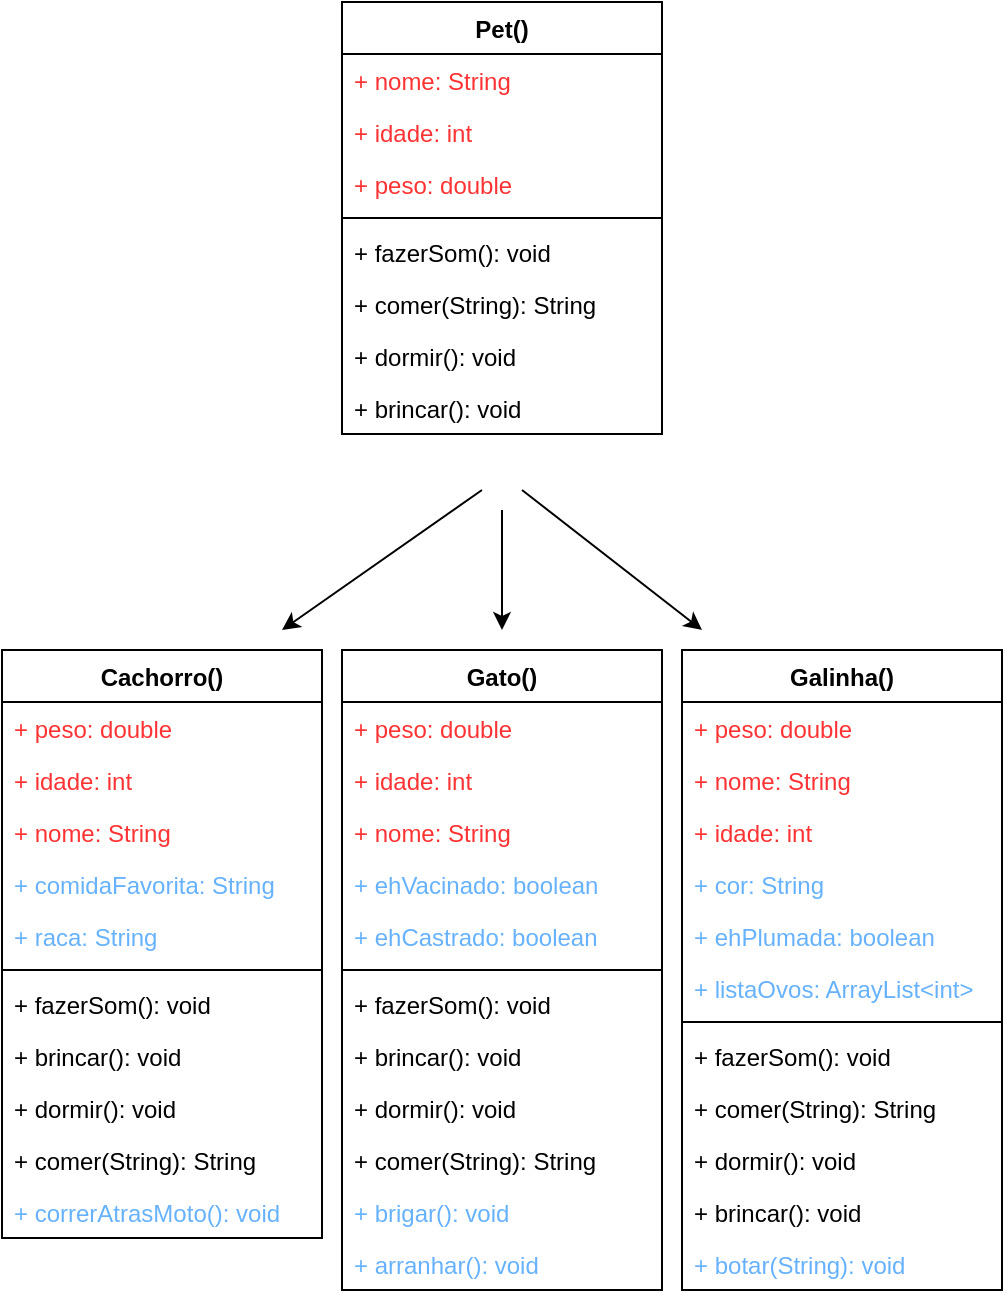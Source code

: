 <mxfile version="20.4.1" type="github"><diagram id="gDPnHrGkmhZhdZZES9vp" name="Página-1"><mxGraphModel dx="782" dy="436" grid="1" gridSize="10" guides="1" tooltips="1" connect="1" arrows="1" fold="1" page="1" pageScale="1" pageWidth="827" pageHeight="1169" math="0" shadow="0"><root><mxCell id="0"/><mxCell id="1" parent="0"/><mxCell id="e3xOUU5iOXLVS3TCWzW--3" value="Pet()" style="swimlane;fontStyle=1;align=center;verticalAlign=top;childLayout=stackLayout;horizontal=1;startSize=26;horizontalStack=0;resizeParent=1;resizeParentMax=0;resizeLast=0;collapsible=1;marginBottom=0;" vertex="1" parent="1"><mxGeometry x="290" y="90" width="160" height="216" as="geometry"><mxRectangle x="290" y="90" width="70" height="30" as="alternateBounds"/></mxGeometry></mxCell><mxCell id="e3xOUU5iOXLVS3TCWzW--4" value="+ nome: String" style="text;strokeColor=none;fillColor=none;align=left;verticalAlign=top;spacingLeft=4;spacingRight=4;overflow=hidden;rotatable=0;points=[[0,0.5],[1,0.5]];portConstraint=eastwest;fontColor=#FF3333;" vertex="1" parent="e3xOUU5iOXLVS3TCWzW--3"><mxGeometry y="26" width="160" height="26" as="geometry"/></mxCell><mxCell id="e3xOUU5iOXLVS3TCWzW--7" value="+ idade: int" style="text;strokeColor=none;fillColor=none;align=left;verticalAlign=top;spacingLeft=4;spacingRight=4;overflow=hidden;rotatable=0;points=[[0,0.5],[1,0.5]];portConstraint=eastwest;fontColor=#FF3333;" vertex="1" parent="e3xOUU5iOXLVS3TCWzW--3"><mxGeometry y="52" width="160" height="26" as="geometry"/></mxCell><mxCell id="e3xOUU5iOXLVS3TCWzW--8" value="+ peso: double" style="text;strokeColor=none;fillColor=none;align=left;verticalAlign=top;spacingLeft=4;spacingRight=4;overflow=hidden;rotatable=0;points=[[0,0.5],[1,0.5]];portConstraint=eastwest;fontColor=#FF3333;" vertex="1" parent="e3xOUU5iOXLVS3TCWzW--3"><mxGeometry y="78" width="160" height="26" as="geometry"/></mxCell><mxCell id="e3xOUU5iOXLVS3TCWzW--5" value="" style="line;strokeWidth=1;fillColor=none;align=left;verticalAlign=middle;spacingTop=-1;spacingLeft=3;spacingRight=3;rotatable=0;labelPosition=right;points=[];portConstraint=eastwest;strokeColor=inherit;" vertex="1" parent="e3xOUU5iOXLVS3TCWzW--3"><mxGeometry y="104" width="160" height="8" as="geometry"/></mxCell><mxCell id="e3xOUU5iOXLVS3TCWzW--6" value="+ fazerSom(): void" style="text;strokeColor=none;fillColor=none;align=left;verticalAlign=top;spacingLeft=4;spacingRight=4;overflow=hidden;rotatable=0;points=[[0,0.5],[1,0.5]];portConstraint=eastwest;" vertex="1" parent="e3xOUU5iOXLVS3TCWzW--3"><mxGeometry y="112" width="160" height="26" as="geometry"/></mxCell><mxCell id="e3xOUU5iOXLVS3TCWzW--24" value="+ comer(String): String" style="text;strokeColor=none;fillColor=none;align=left;verticalAlign=top;spacingLeft=4;spacingRight=4;overflow=hidden;rotatable=0;points=[[0,0.5],[1,0.5]];portConstraint=eastwest;" vertex="1" parent="e3xOUU5iOXLVS3TCWzW--3"><mxGeometry y="138" width="160" height="26" as="geometry"/></mxCell><mxCell id="e3xOUU5iOXLVS3TCWzW--25" value="+ dormir(): void" style="text;strokeColor=none;fillColor=none;align=left;verticalAlign=top;spacingLeft=4;spacingRight=4;overflow=hidden;rotatable=0;points=[[0,0.5],[1,0.5]];portConstraint=eastwest;" vertex="1" parent="e3xOUU5iOXLVS3TCWzW--3"><mxGeometry y="164" width="160" height="26" as="geometry"/></mxCell><mxCell id="e3xOUU5iOXLVS3TCWzW--26" value="+ brincar(): void" style="text;strokeColor=none;fillColor=none;align=left;verticalAlign=top;spacingLeft=4;spacingRight=4;overflow=hidden;rotatable=0;points=[[0,0.5],[1,0.5]];portConstraint=eastwest;" vertex="1" parent="e3xOUU5iOXLVS3TCWzW--3"><mxGeometry y="190" width="160" height="26" as="geometry"/></mxCell><mxCell id="e3xOUU5iOXLVS3TCWzW--9" value="Cachorro()" style="swimlane;fontStyle=1;align=center;verticalAlign=top;childLayout=stackLayout;horizontal=1;startSize=26;horizontalStack=0;resizeParent=1;resizeParentMax=0;resizeLast=0;collapsible=1;marginBottom=0;" vertex="1" parent="1"><mxGeometry x="120" y="414" width="160" height="294" as="geometry"/></mxCell><mxCell id="e3xOUU5iOXLVS3TCWzW--29" value="+ peso: double" style="text;strokeColor=none;fillColor=none;align=left;verticalAlign=top;spacingLeft=4;spacingRight=4;overflow=hidden;rotatable=0;points=[[0,0.5],[1,0.5]];portConstraint=eastwest;fontColor=#FF3333;" vertex="1" parent="e3xOUU5iOXLVS3TCWzW--9"><mxGeometry y="26" width="160" height="26" as="geometry"/></mxCell><mxCell id="e3xOUU5iOXLVS3TCWzW--28" value="+ idade: int" style="text;strokeColor=none;fillColor=none;align=left;verticalAlign=top;spacingLeft=4;spacingRight=4;overflow=hidden;rotatable=0;points=[[0,0.5],[1,0.5]];portConstraint=eastwest;fontColor=#FF3333;" vertex="1" parent="e3xOUU5iOXLVS3TCWzW--9"><mxGeometry y="52" width="160" height="26" as="geometry"/></mxCell><mxCell id="e3xOUU5iOXLVS3TCWzW--27" value="+ nome: String" style="text;strokeColor=none;fillColor=none;align=left;verticalAlign=top;spacingLeft=4;spacingRight=4;overflow=hidden;rotatable=0;points=[[0,0.5],[1,0.5]];portConstraint=eastwest;fontColor=#FF3333;" vertex="1" parent="e3xOUU5iOXLVS3TCWzW--9"><mxGeometry y="78" width="160" height="26" as="geometry"/></mxCell><mxCell id="e3xOUU5iOXLVS3TCWzW--10" value="+ comidaFavorita: String" style="text;strokeColor=none;fillColor=none;align=left;verticalAlign=top;spacingLeft=4;spacingRight=4;overflow=hidden;rotatable=0;points=[[0,0.5],[1,0.5]];portConstraint=eastwest;fontColor=#66B2FF;" vertex="1" parent="e3xOUU5iOXLVS3TCWzW--9"><mxGeometry y="104" width="160" height="26" as="geometry"/></mxCell><mxCell id="e3xOUU5iOXLVS3TCWzW--57" value="+ raca: String" style="text;strokeColor=none;fillColor=none;align=left;verticalAlign=top;spacingLeft=4;spacingRight=4;overflow=hidden;rotatable=0;points=[[0,0.5],[1,0.5]];portConstraint=eastwest;fontColor=#66B2FF;" vertex="1" parent="e3xOUU5iOXLVS3TCWzW--9"><mxGeometry y="130" width="160" height="26" as="geometry"/></mxCell><mxCell id="e3xOUU5iOXLVS3TCWzW--11" value="" style="line;strokeWidth=1;fillColor=none;align=left;verticalAlign=middle;spacingTop=-1;spacingLeft=3;spacingRight=3;rotatable=0;labelPosition=right;points=[];portConstraint=eastwest;strokeColor=inherit;" vertex="1" parent="e3xOUU5iOXLVS3TCWzW--9"><mxGeometry y="156" width="160" height="8" as="geometry"/></mxCell><mxCell id="e3xOUU5iOXLVS3TCWzW--45" value="+ fazerSom(): void" style="text;strokeColor=none;fillColor=none;align=left;verticalAlign=top;spacingLeft=4;spacingRight=4;overflow=hidden;rotatable=0;points=[[0,0.5],[1,0.5]];portConstraint=eastwest;" vertex="1" parent="e3xOUU5iOXLVS3TCWzW--9"><mxGeometry y="164" width="160" height="26" as="geometry"/></mxCell><mxCell id="e3xOUU5iOXLVS3TCWzW--48" value="+ brincar(): void" style="text;strokeColor=none;fillColor=none;align=left;verticalAlign=top;spacingLeft=4;spacingRight=4;overflow=hidden;rotatable=0;points=[[0,0.5],[1,0.5]];portConstraint=eastwest;" vertex="1" parent="e3xOUU5iOXLVS3TCWzW--9"><mxGeometry y="190" width="160" height="26" as="geometry"/></mxCell><mxCell id="e3xOUU5iOXLVS3TCWzW--47" value="+ dormir(): void" style="text;strokeColor=none;fillColor=none;align=left;verticalAlign=top;spacingLeft=4;spacingRight=4;overflow=hidden;rotatable=0;points=[[0,0.5],[1,0.5]];portConstraint=eastwest;" vertex="1" parent="e3xOUU5iOXLVS3TCWzW--9"><mxGeometry y="216" width="160" height="26" as="geometry"/></mxCell><mxCell id="e3xOUU5iOXLVS3TCWzW--46" value="+ comer(String): String" style="text;strokeColor=none;fillColor=none;align=left;verticalAlign=top;spacingLeft=4;spacingRight=4;overflow=hidden;rotatable=0;points=[[0,0.5],[1,0.5]];portConstraint=eastwest;" vertex="1" parent="e3xOUU5iOXLVS3TCWzW--9"><mxGeometry y="242" width="160" height="26" as="geometry"/></mxCell><mxCell id="e3xOUU5iOXLVS3TCWzW--12" value="+ correrAtrasMoto(): void" style="text;strokeColor=none;fillColor=none;align=left;verticalAlign=top;spacingLeft=4;spacingRight=4;overflow=hidden;rotatable=0;points=[[0,0.5],[1,0.5]];portConstraint=eastwest;fontColor=#66B2FF;" vertex="1" parent="e3xOUU5iOXLVS3TCWzW--9"><mxGeometry y="268" width="160" height="26" as="geometry"/></mxCell><mxCell id="e3xOUU5iOXLVS3TCWzW--13" value="Gato()" style="swimlane;fontStyle=1;align=center;verticalAlign=top;childLayout=stackLayout;horizontal=1;startSize=26;horizontalStack=0;resizeParent=1;resizeParentMax=0;resizeLast=0;collapsible=1;marginBottom=0;" vertex="1" parent="1"><mxGeometry x="290" y="414" width="160" height="320" as="geometry"/></mxCell><mxCell id="e3xOUU5iOXLVS3TCWzW--39" value="+ peso: double" style="text;strokeColor=none;fillColor=none;align=left;verticalAlign=top;spacingLeft=4;spacingRight=4;overflow=hidden;rotatable=0;points=[[0,0.5],[1,0.5]];portConstraint=eastwest;fontColor=#FF3333;" vertex="1" parent="e3xOUU5iOXLVS3TCWzW--13"><mxGeometry y="26" width="160" height="26" as="geometry"/></mxCell><mxCell id="e3xOUU5iOXLVS3TCWzW--40" value="+ idade: int" style="text;strokeColor=none;fillColor=none;align=left;verticalAlign=top;spacingLeft=4;spacingRight=4;overflow=hidden;rotatable=0;points=[[0,0.5],[1,0.5]];portConstraint=eastwest;fontColor=#FF3333;" vertex="1" parent="e3xOUU5iOXLVS3TCWzW--13"><mxGeometry y="52" width="160" height="26" as="geometry"/></mxCell><mxCell id="e3xOUU5iOXLVS3TCWzW--41" value="+ nome: String" style="text;strokeColor=none;fillColor=none;align=left;verticalAlign=top;spacingLeft=4;spacingRight=4;overflow=hidden;rotatable=0;points=[[0,0.5],[1,0.5]];portConstraint=eastwest;fontColor=#FF3333;" vertex="1" parent="e3xOUU5iOXLVS3TCWzW--13"><mxGeometry y="78" width="160" height="26" as="geometry"/></mxCell><mxCell id="e3xOUU5iOXLVS3TCWzW--14" value="+ ehVacinado: boolean" style="text;strokeColor=none;fillColor=none;align=left;verticalAlign=top;spacingLeft=4;spacingRight=4;overflow=hidden;rotatable=0;points=[[0,0.5],[1,0.5]];portConstraint=eastwest;fontColor=#66B2FF;" vertex="1" parent="e3xOUU5iOXLVS3TCWzW--13"><mxGeometry y="104" width="160" height="26" as="geometry"/></mxCell><mxCell id="e3xOUU5iOXLVS3TCWzW--60" value="+ ehCastrado: boolean" style="text;strokeColor=none;fillColor=none;align=left;verticalAlign=top;spacingLeft=4;spacingRight=4;overflow=hidden;rotatable=0;points=[[0,0.5],[1,0.5]];portConstraint=eastwest;fontColor=#66B2FF;" vertex="1" parent="e3xOUU5iOXLVS3TCWzW--13"><mxGeometry y="130" width="160" height="26" as="geometry"/></mxCell><mxCell id="e3xOUU5iOXLVS3TCWzW--15" value="" style="line;strokeWidth=1;fillColor=none;align=left;verticalAlign=middle;spacingTop=-1;spacingLeft=3;spacingRight=3;rotatable=0;labelPosition=right;points=[];portConstraint=eastwest;strokeColor=inherit;" vertex="1" parent="e3xOUU5iOXLVS3TCWzW--13"><mxGeometry y="156" width="160" height="8" as="geometry"/></mxCell><mxCell id="e3xOUU5iOXLVS3TCWzW--49" value="+ fazerSom(): void" style="text;strokeColor=none;fillColor=none;align=left;verticalAlign=top;spacingLeft=4;spacingRight=4;overflow=hidden;rotatable=0;points=[[0,0.5],[1,0.5]];portConstraint=eastwest;" vertex="1" parent="e3xOUU5iOXLVS3TCWzW--13"><mxGeometry y="164" width="160" height="26" as="geometry"/></mxCell><mxCell id="e3xOUU5iOXLVS3TCWzW--50" value="+ brincar(): void" style="text;strokeColor=none;fillColor=none;align=left;verticalAlign=top;spacingLeft=4;spacingRight=4;overflow=hidden;rotatable=0;points=[[0,0.5],[1,0.5]];portConstraint=eastwest;" vertex="1" parent="e3xOUU5iOXLVS3TCWzW--13"><mxGeometry y="190" width="160" height="26" as="geometry"/></mxCell><mxCell id="e3xOUU5iOXLVS3TCWzW--51" value="+ dormir(): void" style="text;strokeColor=none;fillColor=none;align=left;verticalAlign=top;spacingLeft=4;spacingRight=4;overflow=hidden;rotatable=0;points=[[0,0.5],[1,0.5]];portConstraint=eastwest;" vertex="1" parent="e3xOUU5iOXLVS3TCWzW--13"><mxGeometry y="216" width="160" height="26" as="geometry"/></mxCell><mxCell id="e3xOUU5iOXLVS3TCWzW--52" value="+ comer(String): String" style="text;strokeColor=none;fillColor=none;align=left;verticalAlign=top;spacingLeft=4;spacingRight=4;overflow=hidden;rotatable=0;points=[[0,0.5],[1,0.5]];portConstraint=eastwest;" vertex="1" parent="e3xOUU5iOXLVS3TCWzW--13"><mxGeometry y="242" width="160" height="26" as="geometry"/></mxCell><mxCell id="e3xOUU5iOXLVS3TCWzW--16" value="+ brigar(): void" style="text;strokeColor=none;fillColor=none;align=left;verticalAlign=top;spacingLeft=4;spacingRight=4;overflow=hidden;rotatable=0;points=[[0,0.5],[1,0.5]];portConstraint=eastwest;fontColor=#66B2FF;" vertex="1" parent="e3xOUU5iOXLVS3TCWzW--13"><mxGeometry y="268" width="160" height="26" as="geometry"/></mxCell><mxCell id="e3xOUU5iOXLVS3TCWzW--62" value="+ arranhar(): void" style="text;strokeColor=none;fillColor=none;align=left;verticalAlign=top;spacingLeft=4;spacingRight=4;overflow=hidden;rotatable=0;points=[[0,0.5],[1,0.5]];portConstraint=eastwest;fontColor=#66B2FF;" vertex="1" parent="e3xOUU5iOXLVS3TCWzW--13"><mxGeometry y="294" width="160" height="26" as="geometry"/></mxCell><mxCell id="e3xOUU5iOXLVS3TCWzW--17" value="Galinha()" style="swimlane;fontStyle=1;align=center;verticalAlign=top;childLayout=stackLayout;horizontal=1;startSize=26;horizontalStack=0;resizeParent=1;resizeParentMax=0;resizeLast=0;collapsible=1;marginBottom=0;" vertex="1" parent="1"><mxGeometry x="460" y="414" width="160" height="320" as="geometry"/></mxCell><mxCell id="e3xOUU5iOXLVS3TCWzW--42" value="+ peso: double" style="text;strokeColor=none;fillColor=none;align=left;verticalAlign=top;spacingLeft=4;spacingRight=4;overflow=hidden;rotatable=0;points=[[0,0.5],[1,0.5]];portConstraint=eastwest;fontColor=#FF3333;" vertex="1" parent="e3xOUU5iOXLVS3TCWzW--17"><mxGeometry y="26" width="160" height="26" as="geometry"/></mxCell><mxCell id="e3xOUU5iOXLVS3TCWzW--44" value="+ nome: String" style="text;strokeColor=none;fillColor=none;align=left;verticalAlign=top;spacingLeft=4;spacingRight=4;overflow=hidden;rotatable=0;points=[[0,0.5],[1,0.5]];portConstraint=eastwest;fontColor=#FF3333;" vertex="1" parent="e3xOUU5iOXLVS3TCWzW--17"><mxGeometry y="52" width="160" height="26" as="geometry"/></mxCell><mxCell id="e3xOUU5iOXLVS3TCWzW--43" value="+ idade: int" style="text;strokeColor=none;fillColor=none;align=left;verticalAlign=top;spacingLeft=4;spacingRight=4;overflow=hidden;rotatable=0;points=[[0,0.5],[1,0.5]];portConstraint=eastwest;fontColor=#FF3333;" vertex="1" parent="e3xOUU5iOXLVS3TCWzW--17"><mxGeometry y="78" width="160" height="26" as="geometry"/></mxCell><mxCell id="e3xOUU5iOXLVS3TCWzW--18" value="+ cor: String" style="text;strokeColor=none;fillColor=none;align=left;verticalAlign=top;spacingLeft=4;spacingRight=4;overflow=hidden;rotatable=0;points=[[0,0.5],[1,0.5]];portConstraint=eastwest;fontColor=#66B2FF;" vertex="1" parent="e3xOUU5iOXLVS3TCWzW--17"><mxGeometry y="104" width="160" height="26" as="geometry"/></mxCell><mxCell id="e3xOUU5iOXLVS3TCWzW--63" value="+ ehPlumada: boolean" style="text;strokeColor=none;fillColor=none;align=left;verticalAlign=top;spacingLeft=4;spacingRight=4;overflow=hidden;rotatable=0;points=[[0,0.5],[1,0.5]];portConstraint=eastwest;fontColor=#66B2FF;" vertex="1" parent="e3xOUU5iOXLVS3TCWzW--17"><mxGeometry y="130" width="160" height="26" as="geometry"/></mxCell><mxCell id="e3xOUU5iOXLVS3TCWzW--61" value="+ listaOvos: ArrayList&lt;int&gt;" style="text;strokeColor=none;fillColor=none;align=left;verticalAlign=top;spacingLeft=4;spacingRight=4;overflow=hidden;rotatable=0;points=[[0,0.5],[1,0.5]];portConstraint=eastwest;fontColor=#66B2FF;" vertex="1" parent="e3xOUU5iOXLVS3TCWzW--17"><mxGeometry y="156" width="160" height="26" as="geometry"/></mxCell><mxCell id="e3xOUU5iOXLVS3TCWzW--19" value="" style="line;strokeWidth=1;fillColor=none;align=left;verticalAlign=middle;spacingTop=-1;spacingLeft=3;spacingRight=3;rotatable=0;labelPosition=right;points=[];portConstraint=eastwest;strokeColor=inherit;" vertex="1" parent="e3xOUU5iOXLVS3TCWzW--17"><mxGeometry y="182" width="160" height="8" as="geometry"/></mxCell><mxCell id="e3xOUU5iOXLVS3TCWzW--53" value="+ fazerSom(): void" style="text;strokeColor=none;fillColor=none;align=left;verticalAlign=top;spacingLeft=4;spacingRight=4;overflow=hidden;rotatable=0;points=[[0,0.5],[1,0.5]];portConstraint=eastwest;" vertex="1" parent="e3xOUU5iOXLVS3TCWzW--17"><mxGeometry y="190" width="160" height="26" as="geometry"/></mxCell><mxCell id="e3xOUU5iOXLVS3TCWzW--56" value="+ comer(String): String" style="text;strokeColor=none;fillColor=none;align=left;verticalAlign=top;spacingLeft=4;spacingRight=4;overflow=hidden;rotatable=0;points=[[0,0.5],[1,0.5]];portConstraint=eastwest;" vertex="1" parent="e3xOUU5iOXLVS3TCWzW--17"><mxGeometry y="216" width="160" height="26" as="geometry"/></mxCell><mxCell id="e3xOUU5iOXLVS3TCWzW--55" value="+ dormir(): void" style="text;strokeColor=none;fillColor=none;align=left;verticalAlign=top;spacingLeft=4;spacingRight=4;overflow=hidden;rotatable=0;points=[[0,0.5],[1,0.5]];portConstraint=eastwest;" vertex="1" parent="e3xOUU5iOXLVS3TCWzW--17"><mxGeometry y="242" width="160" height="26" as="geometry"/></mxCell><mxCell id="e3xOUU5iOXLVS3TCWzW--54" value="+ brincar(): void" style="text;strokeColor=none;fillColor=none;align=left;verticalAlign=top;spacingLeft=4;spacingRight=4;overflow=hidden;rotatable=0;points=[[0,0.5],[1,0.5]];portConstraint=eastwest;" vertex="1" parent="e3xOUU5iOXLVS3TCWzW--17"><mxGeometry y="268" width="160" height="26" as="geometry"/></mxCell><mxCell id="e3xOUU5iOXLVS3TCWzW--20" value="+ botar(String): void" style="text;strokeColor=none;fillColor=none;align=left;verticalAlign=top;spacingLeft=4;spacingRight=4;overflow=hidden;rotatable=0;points=[[0,0.5],[1,0.5]];portConstraint=eastwest;fontColor=#66B2FF;" vertex="1" parent="e3xOUU5iOXLVS3TCWzW--17"><mxGeometry y="294" width="160" height="26" as="geometry"/></mxCell><mxCell id="e3xOUU5iOXLVS3TCWzW--21" value="" style="endArrow=classic;html=1;rounded=0;" edge="1" parent="1"><mxGeometry width="50" height="50" relative="1" as="geometry"><mxPoint x="360" y="334" as="sourcePoint"/><mxPoint x="260" y="404" as="targetPoint"/></mxGeometry></mxCell><mxCell id="e3xOUU5iOXLVS3TCWzW--22" value="" style="endArrow=classic;html=1;rounded=0;" edge="1" parent="1"><mxGeometry width="50" height="50" relative="1" as="geometry"><mxPoint x="370" y="344" as="sourcePoint"/><mxPoint x="370" y="404" as="targetPoint"/></mxGeometry></mxCell><mxCell id="e3xOUU5iOXLVS3TCWzW--23" value="" style="endArrow=classic;html=1;rounded=0;" edge="1" parent="1"><mxGeometry width="50" height="50" relative="1" as="geometry"><mxPoint x="380" y="334" as="sourcePoint"/><mxPoint x="470" y="404" as="targetPoint"/></mxGeometry></mxCell></root></mxGraphModel></diagram></mxfile>